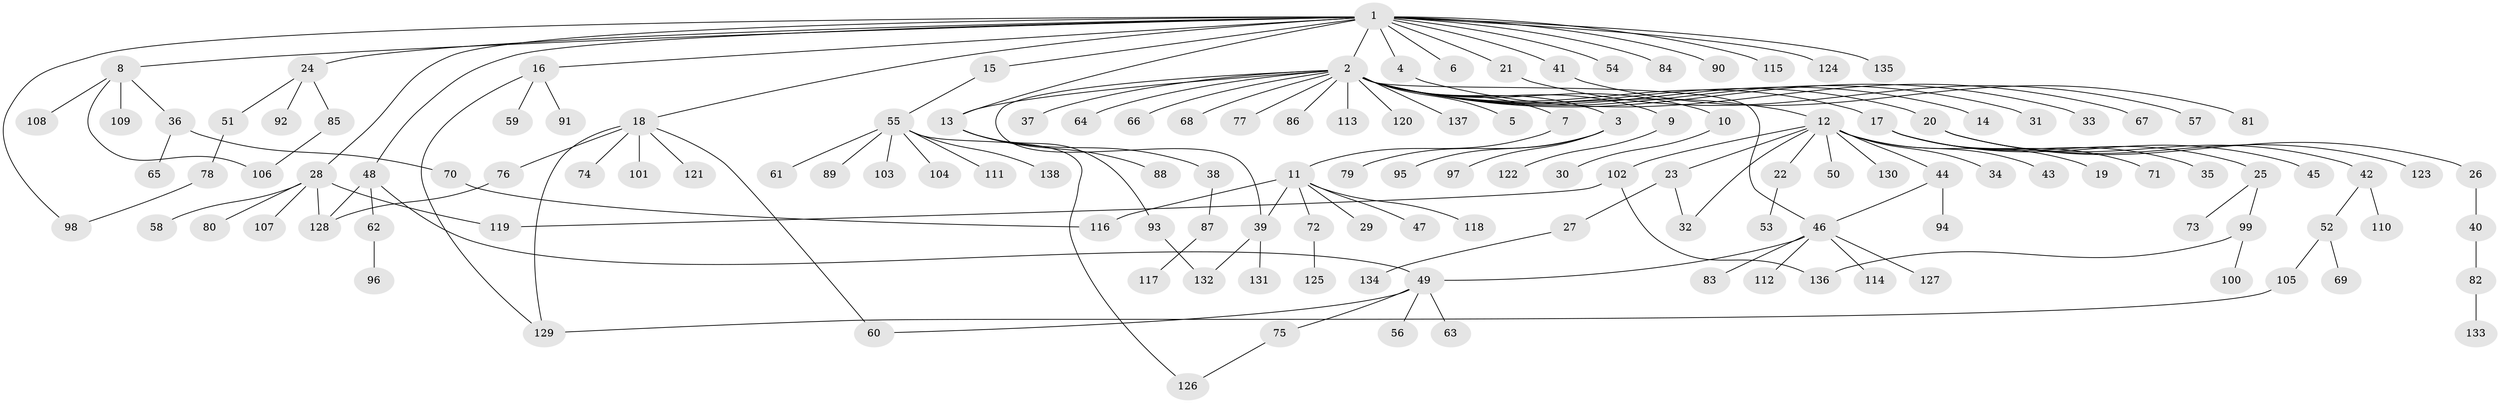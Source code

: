 // Generated by graph-tools (version 1.1) at 2025/25/03/09/25 03:25:58]
// undirected, 138 vertices, 154 edges
graph export_dot {
graph [start="1"]
  node [color=gray90,style=filled];
  1;
  2;
  3;
  4;
  5;
  6;
  7;
  8;
  9;
  10;
  11;
  12;
  13;
  14;
  15;
  16;
  17;
  18;
  19;
  20;
  21;
  22;
  23;
  24;
  25;
  26;
  27;
  28;
  29;
  30;
  31;
  32;
  33;
  34;
  35;
  36;
  37;
  38;
  39;
  40;
  41;
  42;
  43;
  44;
  45;
  46;
  47;
  48;
  49;
  50;
  51;
  52;
  53;
  54;
  55;
  56;
  57;
  58;
  59;
  60;
  61;
  62;
  63;
  64;
  65;
  66;
  67;
  68;
  69;
  70;
  71;
  72;
  73;
  74;
  75;
  76;
  77;
  78;
  79;
  80;
  81;
  82;
  83;
  84;
  85;
  86;
  87;
  88;
  89;
  90;
  91;
  92;
  93;
  94;
  95;
  96;
  97;
  98;
  99;
  100;
  101;
  102;
  103;
  104;
  105;
  106;
  107;
  108;
  109;
  110;
  111;
  112;
  113;
  114;
  115;
  116;
  117;
  118;
  119;
  120;
  121;
  122;
  123;
  124;
  125;
  126;
  127;
  128;
  129;
  130;
  131;
  132;
  133;
  134;
  135;
  136;
  137;
  138;
  1 -- 2;
  1 -- 4;
  1 -- 6;
  1 -- 8;
  1 -- 13;
  1 -- 15;
  1 -- 16;
  1 -- 18;
  1 -- 21;
  1 -- 24;
  1 -- 28;
  1 -- 41;
  1 -- 48;
  1 -- 54;
  1 -- 84;
  1 -- 90;
  1 -- 98;
  1 -- 115;
  1 -- 124;
  1 -- 135;
  2 -- 3;
  2 -- 5;
  2 -- 7;
  2 -- 9;
  2 -- 10;
  2 -- 12;
  2 -- 13;
  2 -- 14;
  2 -- 17;
  2 -- 20;
  2 -- 31;
  2 -- 33;
  2 -- 37;
  2 -- 39;
  2 -- 46;
  2 -- 64;
  2 -- 66;
  2 -- 68;
  2 -- 77;
  2 -- 86;
  2 -- 113;
  2 -- 120;
  2 -- 137;
  3 -- 79;
  3 -- 95;
  3 -- 97;
  4 -- 67;
  7 -- 11;
  8 -- 36;
  8 -- 106;
  8 -- 108;
  8 -- 109;
  9 -- 122;
  10 -- 30;
  11 -- 29;
  11 -- 39;
  11 -- 47;
  11 -- 72;
  11 -- 116;
  11 -- 118;
  12 -- 19;
  12 -- 22;
  12 -- 23;
  12 -- 32;
  12 -- 34;
  12 -- 43;
  12 -- 44;
  12 -- 50;
  12 -- 102;
  12 -- 130;
  13 -- 38;
  13 -- 88;
  13 -- 93;
  15 -- 55;
  16 -- 59;
  16 -- 91;
  16 -- 129;
  17 -- 25;
  17 -- 35;
  17 -- 45;
  17 -- 71;
  18 -- 60;
  18 -- 74;
  18 -- 76;
  18 -- 101;
  18 -- 121;
  18 -- 129;
  20 -- 26;
  20 -- 42;
  20 -- 123;
  21 -- 57;
  22 -- 53;
  23 -- 27;
  23 -- 32;
  24 -- 51;
  24 -- 85;
  24 -- 92;
  25 -- 73;
  25 -- 99;
  26 -- 40;
  27 -- 134;
  28 -- 58;
  28 -- 80;
  28 -- 107;
  28 -- 119;
  28 -- 128;
  36 -- 65;
  36 -- 70;
  38 -- 87;
  39 -- 131;
  39 -- 132;
  40 -- 82;
  41 -- 81;
  42 -- 52;
  42 -- 110;
  44 -- 46;
  44 -- 94;
  46 -- 49;
  46 -- 83;
  46 -- 112;
  46 -- 114;
  46 -- 127;
  48 -- 49;
  48 -- 62;
  48 -- 128;
  49 -- 56;
  49 -- 60;
  49 -- 63;
  49 -- 75;
  51 -- 78;
  52 -- 69;
  52 -- 105;
  55 -- 61;
  55 -- 89;
  55 -- 103;
  55 -- 104;
  55 -- 111;
  55 -- 126;
  55 -- 138;
  62 -- 96;
  70 -- 116;
  72 -- 125;
  75 -- 126;
  76 -- 128;
  78 -- 98;
  82 -- 133;
  85 -- 106;
  87 -- 117;
  93 -- 132;
  99 -- 100;
  99 -- 136;
  102 -- 119;
  102 -- 136;
  105 -- 129;
}
